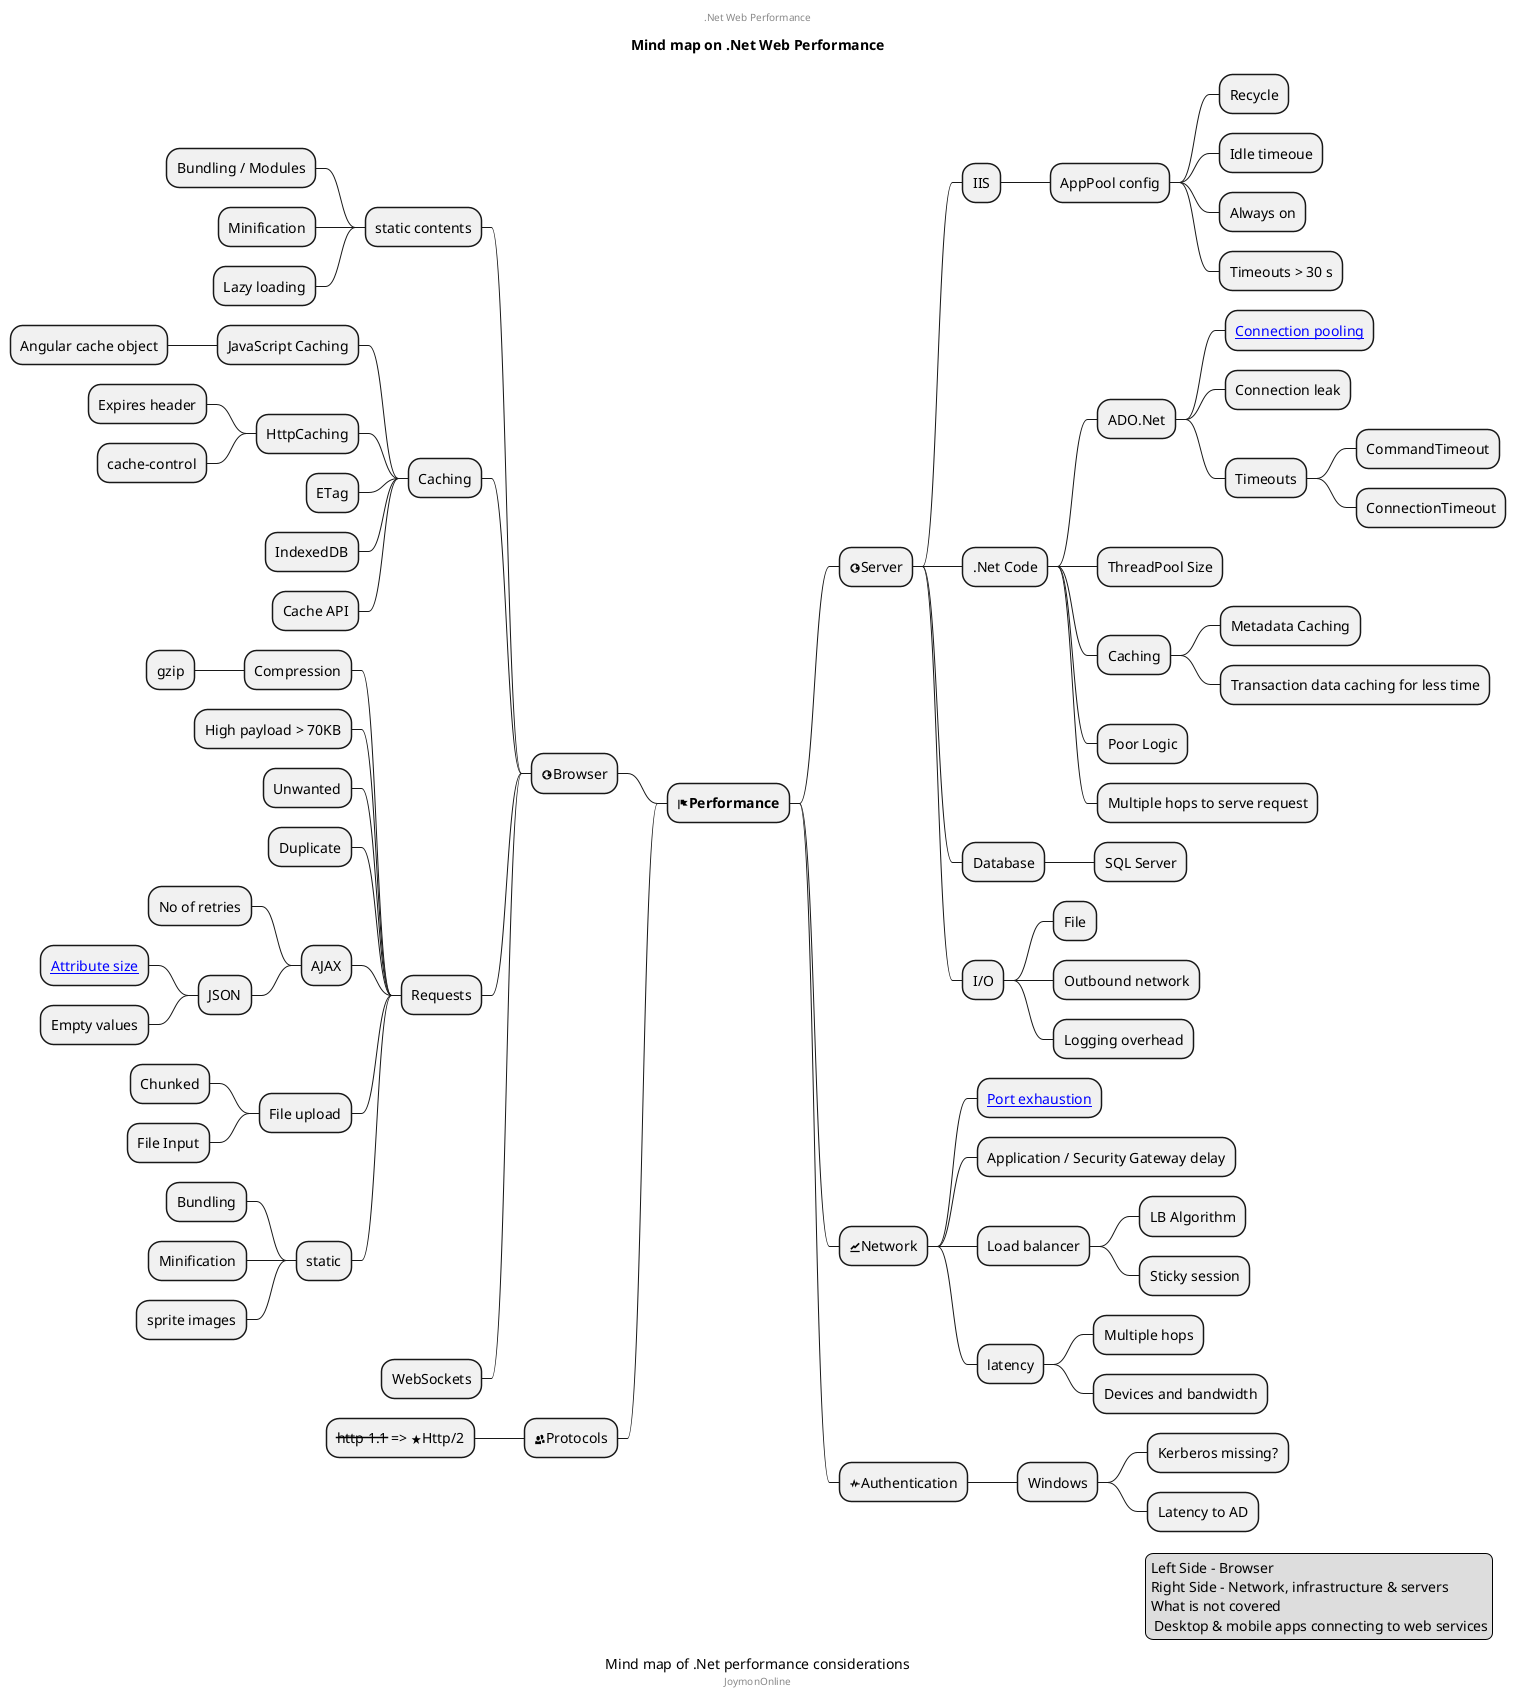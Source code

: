 @startuml
@startmindmap
caption Mind map of .Net performance considerations
title Mind map on .Net Web Performance
center header
.Net Web Performance
endheader


* <&flag><b>Performance</b>
** <&globe>Server
*** IIS
**** AppPool config
***** Recycle
***** Idle timeoue
***** Always on
***** Timeouts > 30 s
*** .Net Code
**** ADO.Net
***** [[https://docs.microsoft.com/en-us/dotnet/framework/data/adonet/sql-server-connection-pooling Connection pooling]]
***** Connection leak
***** Timeouts
****** CommandTimeout
****** ConnectionTimeout
**** ThreadPool Size
**** Caching
***** Metadata Caching
***** Transaction data caching for less time
**** Poor Logic
**** Multiple hops to serve request
*** Database
**** SQL Server
*** I/O
**** File
**** Outbound network
**** Logging overhead
** <&graph>Network
*** [[https://docs.microsoft.com/en-us/windows/client-management/troubleshoot-tcpip-port-exhaust Port exhaustion]]
*** Application / Security Gateway delay
*** Load balancer
**** LB Algorithm
**** Sticky session
*** latency
**** Multiple hops
**** Devices and bandwidth
** <&pulse>Authentication
*** Windows
**** Kerberos missing?
**** Latency to AD

left side

** <&globe>Browser
*** static contents
**** Bundling / Modules
**** Minification
**** Lazy loading
*** Caching
**** JavaScript Caching
***** Angular cache object
**** HttpCaching
***** Expires header
***** cache-control
**** ETag
**** IndexedDB
**** Cache API
*** Requests
**** Compression
***** gzip
**** High payload > 70KB
**** Unwanted
**** Duplicate
**** AJAX
***** No of retries
***** JSON
****** [[https://www.newtonsoft.com/json/help/html/ReducingSerializedJSONSize.htm Attribute size]]
****** Empty values
**** File upload
***** Chunked
***** File Input
**** static
***** Bundling
***** Minification
***** sprite images
*** WebSockets
** <&people>Protocols
*** <s>http 1.1</s> => <&star>Http/2

center footer JoymonOnline

legend right
  Left Side - Browser
  Right Side - Network, infrastructure & servers
  What is not covered
   Desktop & mobile apps connecting to web services
endlegend
@endmindmap
@enduml